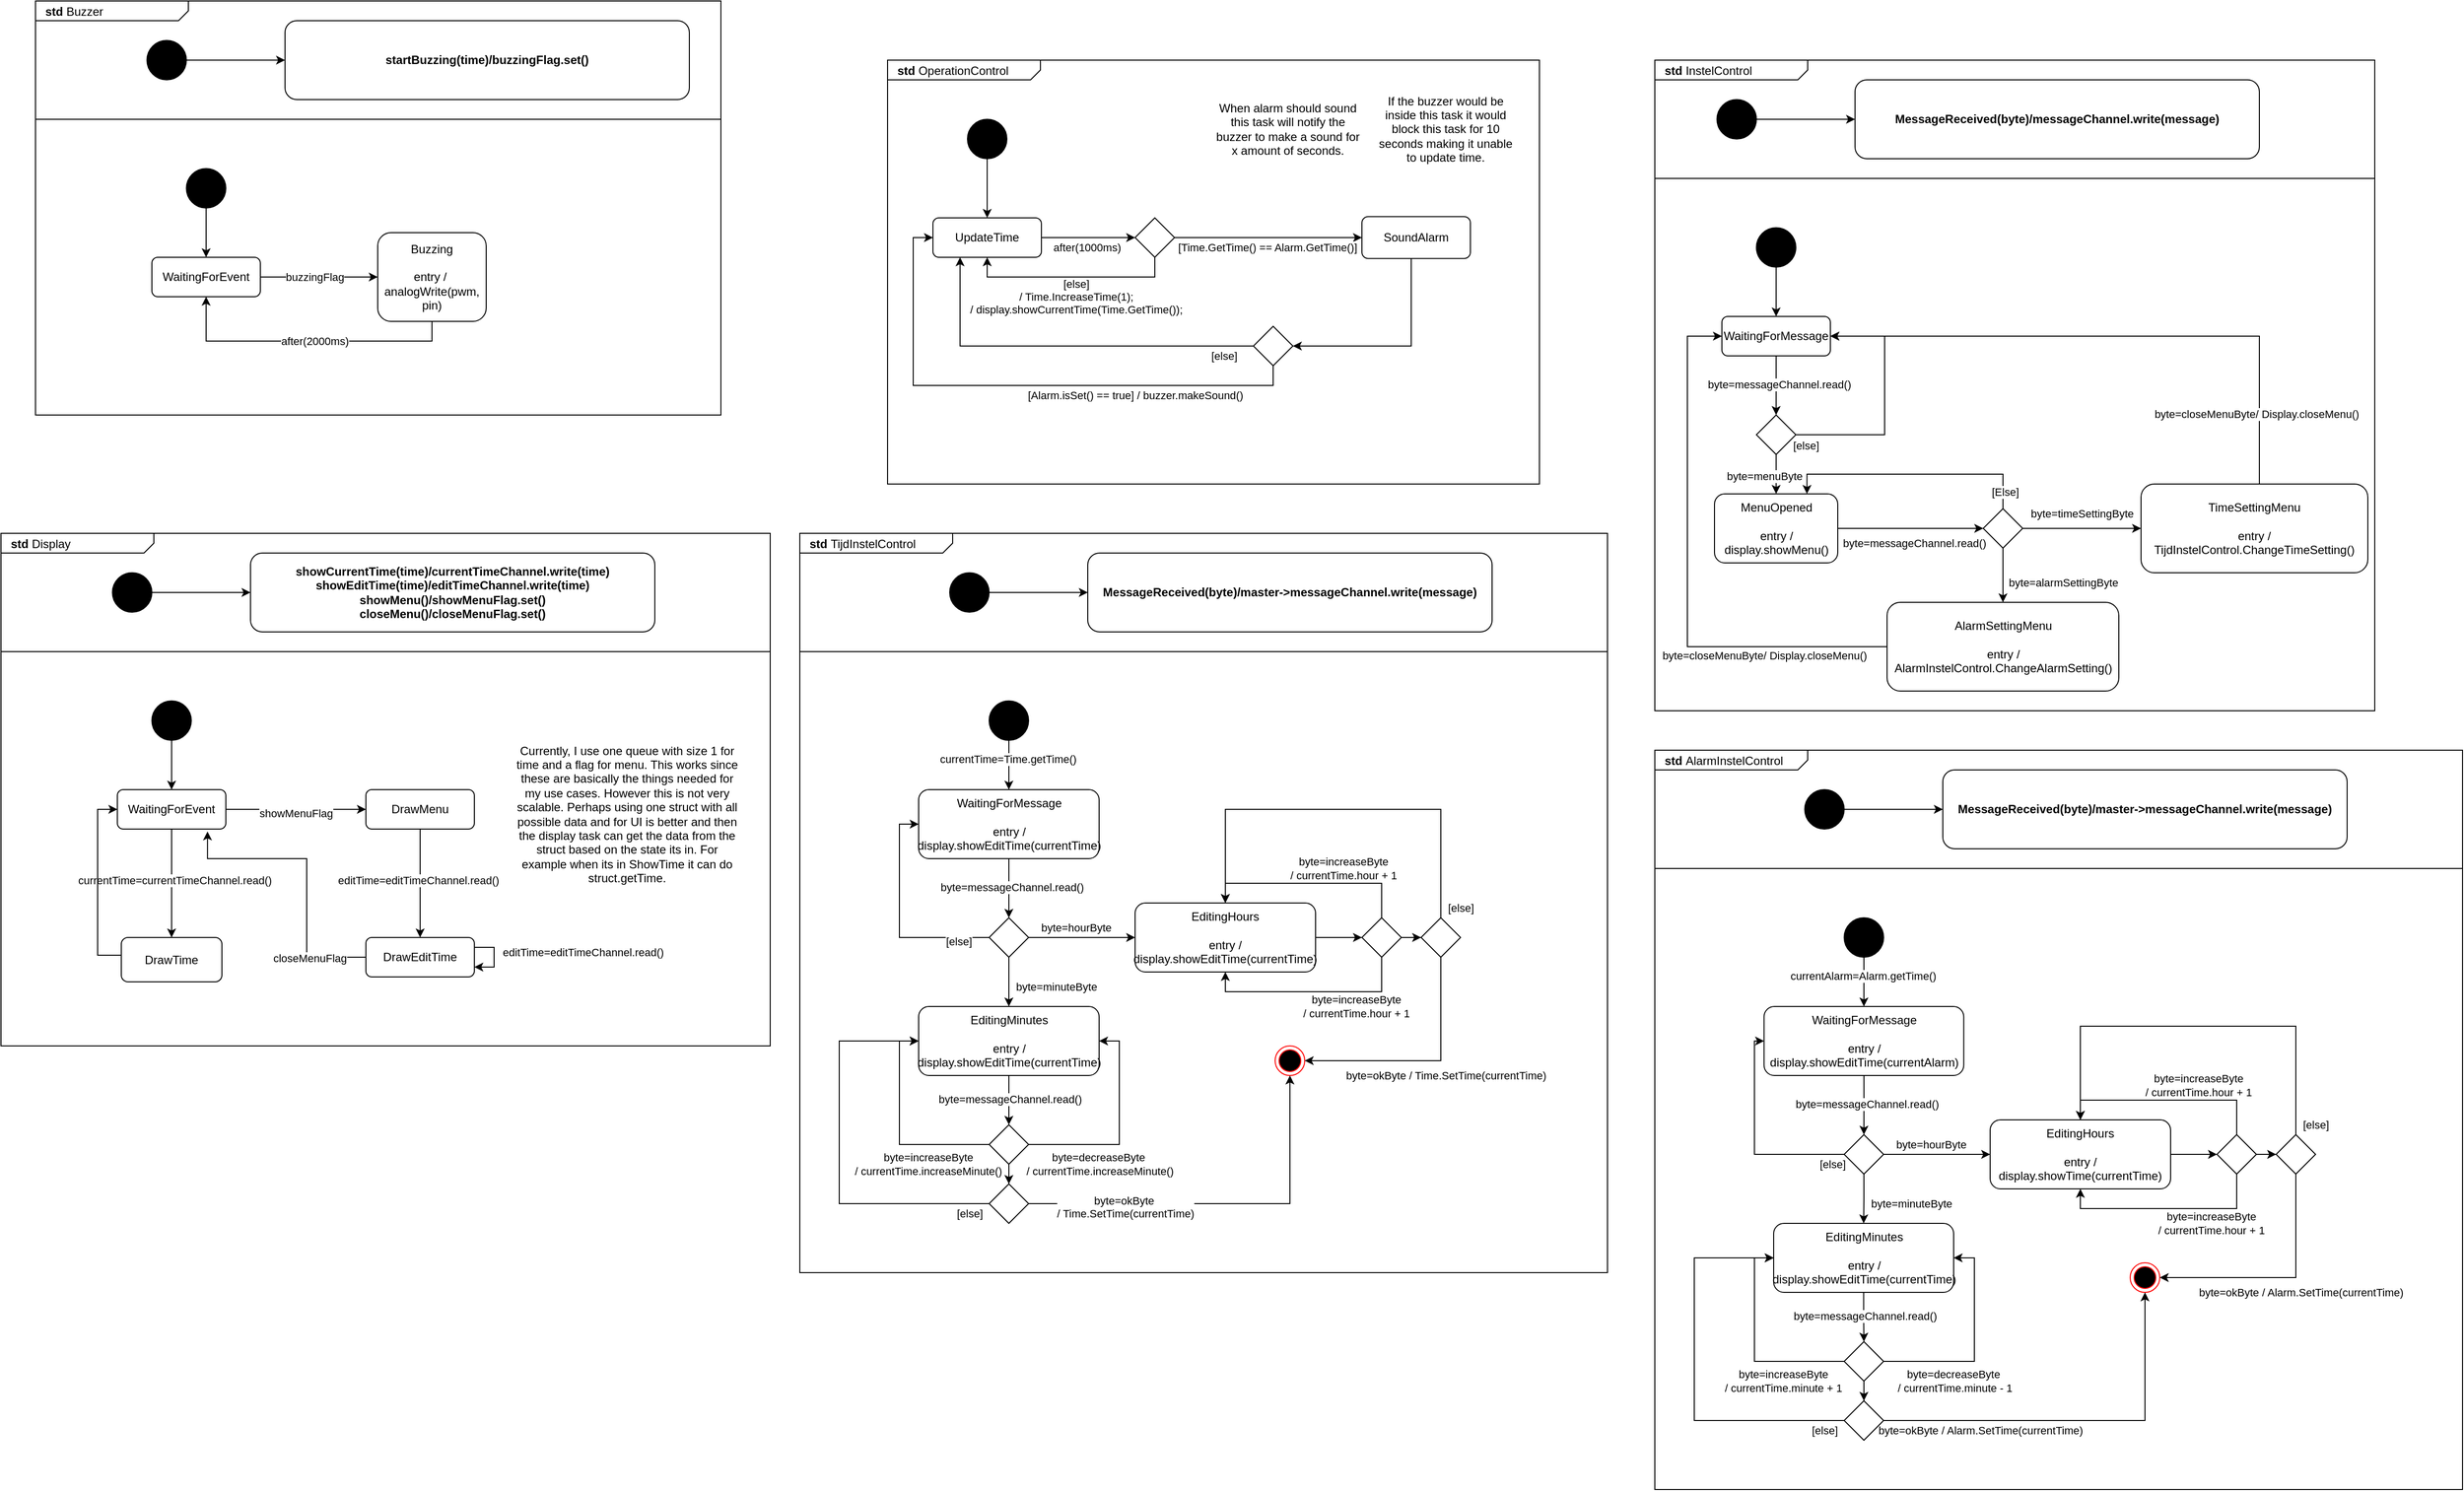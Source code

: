 <mxfile version="28.1.0">
  <diagram name="Pagina-1" id="9iyftcprSyjFAuh6MuGe">
    <mxGraphModel dx="3329" dy="723" grid="1" gridSize="10" guides="1" tooltips="1" connect="1" arrows="1" fold="1" page="1" pageScale="1" pageWidth="827" pageHeight="1169" math="0" shadow="0">
      <root>
        <mxCell id="0" />
        <mxCell id="1" parent="0" />
        <mxCell id="7Cv6YDTbTxlTNpuoxuQX-1" value="&lt;p style=&quot;margin:0px;margin-top:4px;margin-left:10px;text-align:left;&quot;&gt;&lt;b&gt;std&lt;/b&gt;&amp;nbsp;OperationControl&lt;/p&gt;" style="html=1;shape=mxgraph.sysml.package;html=1;overflow=fill;whiteSpace=wrap;labelX=155.2;" vertex="1" parent="1">
          <mxGeometry x="49" y="60" width="661" height="430" as="geometry" />
        </mxCell>
        <mxCell id="7Cv6YDTbTxlTNpuoxuQX-2" value="&lt;p style=&quot;margin:0px;margin-top:4px;margin-left:10px;text-align:left;&quot;&gt;&lt;b&gt;std&lt;/b&gt;&amp;nbsp;InstelControl&lt;/p&gt;" style="html=1;shape=mxgraph.sysml.package;html=1;overflow=fill;whiteSpace=wrap;labelX=155.2;" vertex="1" parent="1">
          <mxGeometry x="827" y="60" width="730" height="660" as="geometry" />
        </mxCell>
        <mxCell id="7Cv6YDTbTxlTNpuoxuQX-3" value="" style="line;strokeWidth=1;fillColor=none;align=left;verticalAlign=middle;spacingTop=-1;spacingLeft=3;spacingRight=3;rotatable=0;labelPosition=right;points=[];portConstraint=eastwest;strokeColor=inherit;" vertex="1" parent="1">
          <mxGeometry x="827" y="176" width="730" height="8" as="geometry" />
        </mxCell>
        <mxCell id="7Cv6YDTbTxlTNpuoxuQX-4" style="edgeStyle=orthogonalEdgeStyle;rounded=0;orthogonalLoop=1;jettySize=auto;html=1;entryX=0.5;entryY=0;entryDx=0;entryDy=0;" edge="1" parent="1" source="7Cv6YDTbTxlTNpuoxuQX-5" target="7Cv6YDTbTxlTNpuoxuQX-8">
          <mxGeometry relative="1" as="geometry" />
        </mxCell>
        <mxCell id="7Cv6YDTbTxlTNpuoxuQX-5" value="" style="shape=ellipse;html=1;fillColor=strokeColor;fontSize=18;fontColor=#ffffff;" vertex="1" parent="1">
          <mxGeometry x="130" y="120" width="40" height="40" as="geometry" />
        </mxCell>
        <mxCell id="7Cv6YDTbTxlTNpuoxuQX-6" style="edgeStyle=orthogonalEdgeStyle;rounded=0;orthogonalLoop=1;jettySize=auto;html=1;entryX=0;entryY=0.5;entryDx=0;entryDy=0;" edge="1" parent="1" source="7Cv6YDTbTxlTNpuoxuQX-8" target="7Cv6YDTbTxlTNpuoxuQX-16">
          <mxGeometry relative="1" as="geometry" />
        </mxCell>
        <mxCell id="7Cv6YDTbTxlTNpuoxuQX-7" value="after(1000ms)" style="edgeLabel;html=1;align=center;verticalAlign=middle;resizable=0;points=[];" vertex="1" connectable="0" parent="7Cv6YDTbTxlTNpuoxuQX-6">
          <mxGeometry x="-0.143" y="-1" relative="1" as="geometry">
            <mxPoint x="5" y="9" as="offset" />
          </mxGeometry>
        </mxCell>
        <mxCell id="7Cv6YDTbTxlTNpuoxuQX-8" value="UpdateTime" style="shape=rect;rounded=1;html=1;whiteSpace=wrap;align=center;" vertex="1" parent="1">
          <mxGeometry x="95" y="220" width="110" height="40" as="geometry" />
        </mxCell>
        <mxCell id="7Cv6YDTbTxlTNpuoxuQX-41" style="edgeStyle=orthogonalEdgeStyle;rounded=0;orthogonalLoop=1;jettySize=auto;html=1;entryX=1;entryY=0.5;entryDx=0;entryDy=0;" edge="1" parent="1" source="7Cv6YDTbTxlTNpuoxuQX-11" target="7Cv6YDTbTxlTNpuoxuQX-40">
          <mxGeometry relative="1" as="geometry">
            <Array as="points">
              <mxPoint x="580" y="350" />
            </Array>
          </mxGeometry>
        </mxCell>
        <mxCell id="7Cv6YDTbTxlTNpuoxuQX-42" value="[Alarm.isSet() == true] / buzzer.makeSound()" style="edgeLabel;html=1;align=center;verticalAlign=middle;resizable=0;points=[];" vertex="1" connectable="0" parent="7Cv6YDTbTxlTNpuoxuQX-41">
          <mxGeometry x="0.439" y="3" relative="1" as="geometry">
            <mxPoint x="-219" y="47" as="offset" />
          </mxGeometry>
        </mxCell>
        <mxCell id="7Cv6YDTbTxlTNpuoxuQX-11" value="SoundAlarm" style="shape=rect;rounded=1;html=1;whiteSpace=wrap;align=center;" vertex="1" parent="1">
          <mxGeometry x="530" y="218.75" width="110" height="42.5" as="geometry" />
        </mxCell>
        <mxCell id="7Cv6YDTbTxlTNpuoxuQX-12" style="edgeStyle=orthogonalEdgeStyle;rounded=0;orthogonalLoop=1;jettySize=auto;html=1;entryX=0;entryY=0.5;entryDx=0;entryDy=0;" edge="1" parent="1" source="7Cv6YDTbTxlTNpuoxuQX-16" target="7Cv6YDTbTxlTNpuoxuQX-11">
          <mxGeometry relative="1" as="geometry" />
        </mxCell>
        <mxCell id="7Cv6YDTbTxlTNpuoxuQX-13" value="[Time.GetTime() == Alarm.GetTime()]" style="edgeLabel;html=1;align=center;verticalAlign=middle;resizable=0;points=[];" vertex="1" connectable="0" parent="7Cv6YDTbTxlTNpuoxuQX-12">
          <mxGeometry x="-0.225" y="-1" relative="1" as="geometry">
            <mxPoint x="20" y="9" as="offset" />
          </mxGeometry>
        </mxCell>
        <mxCell id="7Cv6YDTbTxlTNpuoxuQX-14" style="edgeStyle=orthogonalEdgeStyle;rounded=0;orthogonalLoop=1;jettySize=auto;html=1;entryX=0.5;entryY=1;entryDx=0;entryDy=0;" edge="1" parent="1" source="7Cv6YDTbTxlTNpuoxuQX-16" target="7Cv6YDTbTxlTNpuoxuQX-8">
          <mxGeometry relative="1" as="geometry">
            <Array as="points">
              <mxPoint x="320" y="280" />
              <mxPoint x="150" y="280" />
            </Array>
          </mxGeometry>
        </mxCell>
        <mxCell id="7Cv6YDTbTxlTNpuoxuQX-15" value="&lt;div&gt;[else]&lt;/div&gt;/ Time.IncreaseTime(1);&lt;div&gt;/ display.showCurrentTime(Time.GetTime());&lt;/div&gt;" style="edgeLabel;html=1;align=center;verticalAlign=middle;resizable=0;points=[];" vertex="1" connectable="0" parent="7Cv6YDTbTxlTNpuoxuQX-14">
          <mxGeometry x="-0.219" y="4" relative="1" as="geometry">
            <mxPoint x="-18" y="16" as="offset" />
          </mxGeometry>
        </mxCell>
        <mxCell id="7Cv6YDTbTxlTNpuoxuQX-16" value="" style="rhombus;whiteSpace=wrap;html=1;" vertex="1" parent="1">
          <mxGeometry x="300" y="220" width="40" height="40" as="geometry" />
        </mxCell>
        <mxCell id="7Cv6YDTbTxlTNpuoxuQX-27" value="When alarm should sound this task will notify the buzzer to make a sound for x amount of seconds." style="text;html=1;align=center;verticalAlign=middle;whiteSpace=wrap;rounded=0;" vertex="1" parent="1">
          <mxGeometry x="380" y="90" width="150" height="80" as="geometry" />
        </mxCell>
        <mxCell id="7Cv6YDTbTxlTNpuoxuQX-31" value="If the buzzer would be inside this task it would block this task for 10 seconds making it unable to update time." style="text;html=1;align=center;verticalAlign=middle;whiteSpace=wrap;rounded=0;" vertex="1" parent="1">
          <mxGeometry x="540" y="90" width="150" height="80" as="geometry" />
        </mxCell>
        <mxCell id="7Cv6YDTbTxlTNpuoxuQX-35" style="edgeStyle=orthogonalEdgeStyle;rounded=0;orthogonalLoop=1;jettySize=auto;html=1;entryX=0;entryY=0.5;entryDx=0;entryDy=0;" edge="1" parent="1" source="7Cv6YDTbTxlTNpuoxuQX-32" target="7Cv6YDTbTxlTNpuoxuQX-34">
          <mxGeometry relative="1" as="geometry" />
        </mxCell>
        <mxCell id="7Cv6YDTbTxlTNpuoxuQX-32" value="" style="shape=ellipse;html=1;fillColor=strokeColor;fontSize=18;fontColor=#ffffff;" vertex="1" parent="1">
          <mxGeometry x="890" y="100" width="40" height="40" as="geometry" />
        </mxCell>
        <mxCell id="7Cv6YDTbTxlTNpuoxuQX-34" value="&lt;b&gt;MessageReceived(byte)/messageChannel.write(message)&lt;/b&gt;" style="rounded=1;whiteSpace=wrap;html=1;" vertex="1" parent="1">
          <mxGeometry x="1030" y="80" width="410" height="80" as="geometry" />
        </mxCell>
        <mxCell id="7Cv6YDTbTxlTNpuoxuQX-38" style="edgeStyle=orthogonalEdgeStyle;rounded=0;orthogonalLoop=1;jettySize=auto;html=1;entryX=0.5;entryY=0;entryDx=0;entryDy=0;" edge="1" parent="1" source="7Cv6YDTbTxlTNpuoxuQX-36" target="7Cv6YDTbTxlTNpuoxuQX-37">
          <mxGeometry relative="1" as="geometry" />
        </mxCell>
        <mxCell id="7Cv6YDTbTxlTNpuoxuQX-36" value="" style="shape=ellipse;html=1;fillColor=strokeColor;fontSize=18;fontColor=#ffffff;" vertex="1" parent="1">
          <mxGeometry x="930" y="230" width="40" height="40" as="geometry" />
        </mxCell>
        <mxCell id="7Cv6YDTbTxlTNpuoxuQX-58" style="edgeStyle=orthogonalEdgeStyle;rounded=0;orthogonalLoop=1;jettySize=auto;html=1;entryX=0.5;entryY=0;entryDx=0;entryDy=0;" edge="1" parent="1" source="7Cv6YDTbTxlTNpuoxuQX-37" target="7Cv6YDTbTxlTNpuoxuQX-57">
          <mxGeometry relative="1" as="geometry" />
        </mxCell>
        <mxCell id="7Cv6YDTbTxlTNpuoxuQX-60" value="byte=messageChannel.read()" style="edgeLabel;html=1;align=center;verticalAlign=middle;resizable=0;points=[];" vertex="1" connectable="0" parent="7Cv6YDTbTxlTNpuoxuQX-58">
          <mxGeometry x="-0.053" y="3" relative="1" as="geometry">
            <mxPoint as="offset" />
          </mxGeometry>
        </mxCell>
        <mxCell id="7Cv6YDTbTxlTNpuoxuQX-37" value="WaitingForMessage" style="shape=rect;rounded=1;html=1;whiteSpace=wrap;align=center;" vertex="1" parent="1">
          <mxGeometry x="895" y="320" width="110" height="40" as="geometry" />
        </mxCell>
        <mxCell id="7Cv6YDTbTxlTNpuoxuQX-43" style="edgeStyle=orthogonalEdgeStyle;rounded=0;orthogonalLoop=1;jettySize=auto;html=1;entryX=0.25;entryY=1;entryDx=0;entryDy=0;" edge="1" parent="1" source="7Cv6YDTbTxlTNpuoxuQX-40" target="7Cv6YDTbTxlTNpuoxuQX-8">
          <mxGeometry relative="1" as="geometry" />
        </mxCell>
        <mxCell id="7Cv6YDTbTxlTNpuoxuQX-45" value="[else]" style="edgeLabel;html=1;align=center;verticalAlign=middle;resizable=0;points=[];" vertex="1" connectable="0" parent="7Cv6YDTbTxlTNpuoxuQX-43">
          <mxGeometry x="-0.714" y="1" relative="1" as="geometry">
            <mxPoint x="25" y="9" as="offset" />
          </mxGeometry>
        </mxCell>
        <mxCell id="7Cv6YDTbTxlTNpuoxuQX-47" style="edgeStyle=orthogonalEdgeStyle;rounded=0;orthogonalLoop=1;jettySize=auto;html=1;entryX=0;entryY=0.5;entryDx=0;entryDy=0;" edge="1" parent="1" source="7Cv6YDTbTxlTNpuoxuQX-40" target="7Cv6YDTbTxlTNpuoxuQX-8">
          <mxGeometry relative="1" as="geometry">
            <Array as="points">
              <mxPoint x="440" y="390" />
              <mxPoint x="75" y="390" />
              <mxPoint x="75" y="240" />
            </Array>
          </mxGeometry>
        </mxCell>
        <mxCell id="7Cv6YDTbTxlTNpuoxuQX-40" value="" style="rhombus;whiteSpace=wrap;html=1;" vertex="1" parent="1">
          <mxGeometry x="420" y="330" width="40" height="40" as="geometry" />
        </mxCell>
        <mxCell id="7Cv6YDTbTxlTNpuoxuQX-61" style="edgeStyle=orthogonalEdgeStyle;rounded=0;orthogonalLoop=1;jettySize=auto;html=1;entryX=1;entryY=0.5;entryDx=0;entryDy=0;" edge="1" parent="1" source="7Cv6YDTbTxlTNpuoxuQX-57" target="7Cv6YDTbTxlTNpuoxuQX-37">
          <mxGeometry relative="1" as="geometry">
            <Array as="points">
              <mxPoint x="1060" y="440" />
              <mxPoint x="1060" y="340" />
            </Array>
          </mxGeometry>
        </mxCell>
        <mxCell id="7Cv6YDTbTxlTNpuoxuQX-62" value="[else]" style="edgeLabel;html=1;align=center;verticalAlign=middle;resizable=0;points=[];" vertex="1" connectable="0" parent="7Cv6YDTbTxlTNpuoxuQX-61">
          <mxGeometry x="-0.105" y="-2" relative="1" as="geometry">
            <mxPoint x="-82" y="30" as="offset" />
          </mxGeometry>
        </mxCell>
        <mxCell id="7Cv6YDTbTxlTNpuoxuQX-64" style="edgeStyle=orthogonalEdgeStyle;rounded=0;orthogonalLoop=1;jettySize=auto;html=1;entryX=0.5;entryY=0;entryDx=0;entryDy=0;" edge="1" parent="1" source="7Cv6YDTbTxlTNpuoxuQX-57" target="7Cv6YDTbTxlTNpuoxuQX-63">
          <mxGeometry relative="1" as="geometry" />
        </mxCell>
        <mxCell id="7Cv6YDTbTxlTNpuoxuQX-65" value="byte=menuByte" style="edgeLabel;html=1;align=center;verticalAlign=middle;resizable=0;points=[];" vertex="1" connectable="0" parent="7Cv6YDTbTxlTNpuoxuQX-64">
          <mxGeometry x="0.07" y="3" relative="1" as="geometry">
            <mxPoint x="-15" as="offset" />
          </mxGeometry>
        </mxCell>
        <mxCell id="7Cv6YDTbTxlTNpuoxuQX-57" value="" style="rhombus;whiteSpace=wrap;html=1;" vertex="1" parent="1">
          <mxGeometry x="930" y="420" width="40" height="40" as="geometry" />
        </mxCell>
        <mxCell id="7Cv6YDTbTxlTNpuoxuQX-67" style="edgeStyle=orthogonalEdgeStyle;rounded=0;orthogonalLoop=1;jettySize=auto;html=1;entryX=0;entryY=0.5;entryDx=0;entryDy=0;" edge="1" parent="1" source="7Cv6YDTbTxlTNpuoxuQX-63" target="7Cv6YDTbTxlTNpuoxuQX-66">
          <mxGeometry relative="1" as="geometry" />
        </mxCell>
        <mxCell id="7Cv6YDTbTxlTNpuoxuQX-69" value="byte=messageChannel.read()" style="edgeLabel;html=1;align=center;verticalAlign=middle;resizable=0;points=[];" vertex="1" connectable="0" parent="7Cv6YDTbTxlTNpuoxuQX-67">
          <mxGeometry x="0.405" y="-1" relative="1" as="geometry">
            <mxPoint x="-26" y="14" as="offset" />
          </mxGeometry>
        </mxCell>
        <mxCell id="7Cv6YDTbTxlTNpuoxuQX-63" value="MenuOpened&lt;div&gt;&lt;br&gt;&lt;/div&gt;&lt;div&gt;entry / display.showMenu()&lt;/div&gt;" style="shape=rect;rounded=1;html=1;whiteSpace=wrap;align=center;" vertex="1" parent="1">
          <mxGeometry x="887.5" y="500" width="125" height="70" as="geometry" />
        </mxCell>
        <mxCell id="7Cv6YDTbTxlTNpuoxuQX-71" style="edgeStyle=orthogonalEdgeStyle;rounded=0;orthogonalLoop=1;jettySize=auto;html=1;entryX=0.5;entryY=0;entryDx=0;entryDy=0;" edge="1" parent="1" source="7Cv6YDTbTxlTNpuoxuQX-66" target="7Cv6YDTbTxlTNpuoxuQX-68">
          <mxGeometry relative="1" as="geometry" />
        </mxCell>
        <mxCell id="7Cv6YDTbTxlTNpuoxuQX-75" style="edgeStyle=orthogonalEdgeStyle;rounded=0;orthogonalLoop=1;jettySize=auto;html=1;entryX=0;entryY=0.5;entryDx=0;entryDy=0;" edge="1" parent="1" source="7Cv6YDTbTxlTNpuoxuQX-66" target="7Cv6YDTbTxlTNpuoxuQX-74">
          <mxGeometry relative="1" as="geometry" />
        </mxCell>
        <mxCell id="7Cv6YDTbTxlTNpuoxuQX-76" value="byte=timeSettingByte" style="edgeLabel;html=1;align=center;verticalAlign=middle;resizable=0;points=[];" vertex="1" connectable="0" parent="7Cv6YDTbTxlTNpuoxuQX-75">
          <mxGeometry x="-0.32" y="-2" relative="1" as="geometry">
            <mxPoint x="19" y="-17" as="offset" />
          </mxGeometry>
        </mxCell>
        <mxCell id="7Cv6YDTbTxlTNpuoxuQX-334" style="edgeStyle=orthogonalEdgeStyle;rounded=0;orthogonalLoop=1;jettySize=auto;html=1;entryX=0.75;entryY=0;entryDx=0;entryDy=0;" edge="1" parent="1" source="7Cv6YDTbTxlTNpuoxuQX-66" target="7Cv6YDTbTxlTNpuoxuQX-63">
          <mxGeometry relative="1" as="geometry">
            <Array as="points">
              <mxPoint x="1180" y="480" />
              <mxPoint x="981" y="480" />
            </Array>
          </mxGeometry>
        </mxCell>
        <mxCell id="7Cv6YDTbTxlTNpuoxuQX-335" value="[Else]" style="edgeLabel;html=1;align=center;verticalAlign=middle;resizable=0;points=[];" vertex="1" connectable="0" parent="7Cv6YDTbTxlTNpuoxuQX-334">
          <mxGeometry x="-0.866" y="-2" relative="1" as="geometry">
            <mxPoint as="offset" />
          </mxGeometry>
        </mxCell>
        <mxCell id="7Cv6YDTbTxlTNpuoxuQX-66" value="" style="rhombus;whiteSpace=wrap;html=1;" vertex="1" parent="1">
          <mxGeometry x="1160" y="515" width="40" height="40" as="geometry" />
        </mxCell>
        <mxCell id="7Cv6YDTbTxlTNpuoxuQX-79" style="edgeStyle=orthogonalEdgeStyle;rounded=0;orthogonalLoop=1;jettySize=auto;html=1;entryX=0;entryY=0.5;entryDx=0;entryDy=0;" edge="1" parent="1" source="7Cv6YDTbTxlTNpuoxuQX-68" target="7Cv6YDTbTxlTNpuoxuQX-37">
          <mxGeometry relative="1" as="geometry">
            <Array as="points">
              <mxPoint x="860" y="655" />
              <mxPoint x="860" y="340" />
            </Array>
          </mxGeometry>
        </mxCell>
        <mxCell id="7Cv6YDTbTxlTNpuoxuQX-340" value="byte=closeMenuByte/ Display.closeMenu()" style="edgeLabel;html=1;align=center;verticalAlign=middle;resizable=0;points=[];" vertex="1" connectable="0" parent="7Cv6YDTbTxlTNpuoxuQX-79">
          <mxGeometry x="-0.478" y="5" relative="1" as="geometry">
            <mxPoint x="19" y="4" as="offset" />
          </mxGeometry>
        </mxCell>
        <mxCell id="7Cv6YDTbTxlTNpuoxuQX-68" value="AlarmSettingMenu&lt;div&gt;&lt;br&gt;&lt;/div&gt;&lt;div&gt;entry / AlarmInstelControl.ChangeAlarmSetting()&lt;/div&gt;" style="shape=rect;rounded=1;html=1;whiteSpace=wrap;align=center;" vertex="1" parent="1">
          <mxGeometry x="1062.5" y="610" width="235" height="90" as="geometry" />
        </mxCell>
        <mxCell id="7Cv6YDTbTxlTNpuoxuQX-78" style="edgeStyle=orthogonalEdgeStyle;rounded=0;orthogonalLoop=1;jettySize=auto;html=1;entryX=1;entryY=0.5;entryDx=0;entryDy=0;" edge="1" parent="1" source="7Cv6YDTbTxlTNpuoxuQX-74" target="7Cv6YDTbTxlTNpuoxuQX-37">
          <mxGeometry relative="1" as="geometry">
            <Array as="points">
              <mxPoint x="1440" y="340" />
            </Array>
          </mxGeometry>
        </mxCell>
        <mxCell id="7Cv6YDTbTxlTNpuoxuQX-339" value="byte=closeMenuByte/ Display.closeMenu()" style="edgeLabel;html=1;align=center;verticalAlign=middle;resizable=0;points=[];" vertex="1" connectable="0" parent="7Cv6YDTbTxlTNpuoxuQX-78">
          <mxGeometry x="-0.755" y="3" relative="1" as="geometry">
            <mxPoint as="offset" />
          </mxGeometry>
        </mxCell>
        <mxCell id="7Cv6YDTbTxlTNpuoxuQX-74" value="TimeSettingMenu&lt;div&gt;&lt;br&gt;&lt;/div&gt;&lt;div&gt;entry / TijdInstelControl.ChangeTimeSetting()&lt;/div&gt;" style="shape=rect;rounded=1;html=1;whiteSpace=wrap;align=center;" vertex="1" parent="1">
          <mxGeometry x="1320" y="490" width="230" height="90" as="geometry" />
        </mxCell>
        <mxCell id="7Cv6YDTbTxlTNpuoxuQX-77" value="byte=alarmSettingByte" style="edgeLabel;html=1;align=center;verticalAlign=middle;resizable=0;points=[];" vertex="1" connectable="0" parent="1">
          <mxGeometry x="1241" y="590" as="geometry" />
        </mxCell>
        <mxCell id="7Cv6YDTbTxlTNpuoxuQX-80" value="&lt;p style=&quot;margin:0px;margin-top:4px;margin-left:10px;text-align:left;&quot;&gt;&lt;b&gt;std&lt;/b&gt;&amp;nbsp;TijdInstelControl&lt;/p&gt;" style="html=1;shape=mxgraph.sysml.package;html=1;overflow=fill;whiteSpace=wrap;labelX=155.2;" vertex="1" parent="1">
          <mxGeometry x="-40" y="540" width="819" height="750" as="geometry" />
        </mxCell>
        <mxCell id="7Cv6YDTbTxlTNpuoxuQX-81" value="" style="line;strokeWidth=1;fillColor=none;align=left;verticalAlign=middle;spacingTop=-1;spacingLeft=3;spacingRight=3;rotatable=0;labelPosition=right;points=[];portConstraint=eastwest;strokeColor=inherit;" vertex="1" parent="1">
          <mxGeometry x="-40" y="656" width="819" height="8" as="geometry" />
        </mxCell>
        <mxCell id="7Cv6YDTbTxlTNpuoxuQX-82" style="edgeStyle=orthogonalEdgeStyle;rounded=0;orthogonalLoop=1;jettySize=auto;html=1;entryX=0;entryY=0.5;entryDx=0;entryDy=0;" edge="1" parent="1" source="7Cv6YDTbTxlTNpuoxuQX-83" target="7Cv6YDTbTxlTNpuoxuQX-84">
          <mxGeometry relative="1" as="geometry" />
        </mxCell>
        <mxCell id="7Cv6YDTbTxlTNpuoxuQX-83" value="" style="shape=ellipse;html=1;fillColor=strokeColor;fontSize=18;fontColor=#ffffff;" vertex="1" parent="1">
          <mxGeometry x="112" y="580" width="40" height="40" as="geometry" />
        </mxCell>
        <mxCell id="7Cv6YDTbTxlTNpuoxuQX-84" value="&lt;b&gt;MessageReceived(byte)/master-&amp;gt;messageChannel.write(message)&lt;/b&gt;" style="rounded=1;whiteSpace=wrap;html=1;" vertex="1" parent="1">
          <mxGeometry x="252" y="560" width="410" height="80" as="geometry" />
        </mxCell>
        <mxCell id="7Cv6YDTbTxlTNpuoxuQX-85" style="edgeStyle=orthogonalEdgeStyle;rounded=0;orthogonalLoop=1;jettySize=auto;html=1;entryX=0.5;entryY=0;entryDx=0;entryDy=0;" edge="1" parent="1" source="7Cv6YDTbTxlTNpuoxuQX-86" target="7Cv6YDTbTxlTNpuoxuQX-89">
          <mxGeometry relative="1" as="geometry" />
        </mxCell>
        <mxCell id="7Cv6YDTbTxlTNpuoxuQX-108" value="currentTime=Time.getTime()" style="edgeLabel;html=1;align=center;verticalAlign=middle;resizable=0;points=[];" vertex="1" connectable="0" parent="7Cv6YDTbTxlTNpuoxuQX-85">
          <mxGeometry x="-0.24" y="-1" relative="1" as="geometry">
            <mxPoint as="offset" />
          </mxGeometry>
        </mxCell>
        <mxCell id="7Cv6YDTbTxlTNpuoxuQX-86" value="" style="shape=ellipse;html=1;fillColor=strokeColor;fontSize=18;fontColor=#ffffff;" vertex="1" parent="1">
          <mxGeometry x="152" y="710" width="40" height="40" as="geometry" />
        </mxCell>
        <mxCell id="7Cv6YDTbTxlTNpuoxuQX-87" style="edgeStyle=orthogonalEdgeStyle;rounded=0;orthogonalLoop=1;jettySize=auto;html=1;entryX=0.5;entryY=0;entryDx=0;entryDy=0;" edge="1" parent="1" source="7Cv6YDTbTxlTNpuoxuQX-89" target="7Cv6YDTbTxlTNpuoxuQX-94">
          <mxGeometry relative="1" as="geometry" />
        </mxCell>
        <mxCell id="7Cv6YDTbTxlTNpuoxuQX-88" value="byte=messageChannel.read()" style="edgeLabel;html=1;align=center;verticalAlign=middle;resizable=0;points=[];" vertex="1" connectable="0" parent="7Cv6YDTbTxlTNpuoxuQX-87">
          <mxGeometry x="-0.053" y="3" relative="1" as="geometry">
            <mxPoint as="offset" />
          </mxGeometry>
        </mxCell>
        <mxCell id="7Cv6YDTbTxlTNpuoxuQX-89" value="WaitingForMessage&lt;div&gt;&lt;br&gt;&lt;/div&gt;&lt;div&gt;entry / display.showEditTime(currentTime)&lt;/div&gt;" style="shape=rect;rounded=1;html=1;whiteSpace=wrap;align=center;" vertex="1" parent="1">
          <mxGeometry x="80.5" y="800" width="183" height="70" as="geometry" />
        </mxCell>
        <mxCell id="7Cv6YDTbTxlTNpuoxuQX-110" style="edgeStyle=orthogonalEdgeStyle;rounded=0;orthogonalLoop=1;jettySize=auto;html=1;entryX=0.5;entryY=0;entryDx=0;entryDy=0;" edge="1" parent="1" source="7Cv6YDTbTxlTNpuoxuQX-94" target="7Cv6YDTbTxlTNpuoxuQX-109">
          <mxGeometry relative="1" as="geometry" />
        </mxCell>
        <mxCell id="7Cv6YDTbTxlTNpuoxuQX-123" value="byte=minuteByte" style="edgeLabel;html=1;align=center;verticalAlign=middle;resizable=0;points=[];" vertex="1" connectable="0" parent="7Cv6YDTbTxlTNpuoxuQX-110">
          <mxGeometry x="-0.096" y="2" relative="1" as="geometry">
            <mxPoint x="46" y="7" as="offset" />
          </mxGeometry>
        </mxCell>
        <mxCell id="7Cv6YDTbTxlTNpuoxuQX-114" style="edgeStyle=orthogonalEdgeStyle;rounded=0;orthogonalLoop=1;jettySize=auto;html=1;entryX=0;entryY=0.5;entryDx=0;entryDy=0;" edge="1" parent="1" source="7Cv6YDTbTxlTNpuoxuQX-94" target="7Cv6YDTbTxlTNpuoxuQX-89">
          <mxGeometry relative="1" as="geometry">
            <Array as="points">
              <mxPoint x="61" y="950" />
              <mxPoint x="61" y="835" />
            </Array>
          </mxGeometry>
        </mxCell>
        <mxCell id="7Cv6YDTbTxlTNpuoxuQX-115" value="[else]" style="edgeLabel;html=1;align=center;verticalAlign=middle;resizable=0;points=[];" vertex="1" connectable="0" parent="7Cv6YDTbTxlTNpuoxuQX-114">
          <mxGeometry x="-0.727" y="4" relative="1" as="geometry">
            <mxPoint as="offset" />
          </mxGeometry>
        </mxCell>
        <mxCell id="7Cv6YDTbTxlTNpuoxuQX-119" style="edgeStyle=orthogonalEdgeStyle;rounded=0;orthogonalLoop=1;jettySize=auto;html=1;entryX=0;entryY=0.5;entryDx=0;entryDy=0;" edge="1" parent="1" source="7Cv6YDTbTxlTNpuoxuQX-94" target="7Cv6YDTbTxlTNpuoxuQX-118">
          <mxGeometry relative="1" as="geometry" />
        </mxCell>
        <mxCell id="7Cv6YDTbTxlTNpuoxuQX-121" value="byte=hourByte" style="edgeLabel;html=1;align=center;verticalAlign=middle;resizable=0;points=[];" vertex="1" connectable="0" parent="7Cv6YDTbTxlTNpuoxuQX-119">
          <mxGeometry x="-0.323" y="1" relative="1" as="geometry">
            <mxPoint x="11" y="-9" as="offset" />
          </mxGeometry>
        </mxCell>
        <mxCell id="7Cv6YDTbTxlTNpuoxuQX-94" value="" style="rhombus;whiteSpace=wrap;html=1;" vertex="1" parent="1">
          <mxGeometry x="152" y="930" width="40" height="40" as="geometry" />
        </mxCell>
        <mxCell id="7Cv6YDTbTxlTNpuoxuQX-127" style="edgeStyle=orthogonalEdgeStyle;rounded=0;orthogonalLoop=1;jettySize=auto;html=1;entryX=0.5;entryY=0;entryDx=0;entryDy=0;" edge="1" parent="1" source="7Cv6YDTbTxlTNpuoxuQX-109" target="7Cv6YDTbTxlTNpuoxuQX-126">
          <mxGeometry relative="1" as="geometry" />
        </mxCell>
        <mxCell id="7Cv6YDTbTxlTNpuoxuQX-138" value="byte=messageChannel.read()" style="edgeLabel;html=1;align=center;verticalAlign=middle;resizable=0;points=[];" vertex="1" connectable="0" parent="7Cv6YDTbTxlTNpuoxuQX-127">
          <mxGeometry x="-0.066" y="1" relative="1" as="geometry">
            <mxPoint as="offset" />
          </mxGeometry>
        </mxCell>
        <mxCell id="7Cv6YDTbTxlTNpuoxuQX-109" value="EditingMinutes&lt;br&gt;&lt;div&gt;&lt;br&gt;&lt;/div&gt;&lt;div&gt;entry / display.showEditTime(currentTime)&lt;/div&gt;" style="shape=rect;rounded=1;html=1;whiteSpace=wrap;align=center;" vertex="1" parent="1">
          <mxGeometry x="80.5" y="1020" width="183" height="70" as="geometry" />
        </mxCell>
        <mxCell id="7Cv6YDTbTxlTNpuoxuQX-125" style="edgeStyle=orthogonalEdgeStyle;rounded=0;orthogonalLoop=1;jettySize=auto;html=1;entryX=0;entryY=0.5;entryDx=0;entryDy=0;" edge="1" parent="1" source="7Cv6YDTbTxlTNpuoxuQX-118" target="7Cv6YDTbTxlTNpuoxuQX-124">
          <mxGeometry relative="1" as="geometry" />
        </mxCell>
        <mxCell id="7Cv6YDTbTxlTNpuoxuQX-118" value="EditingHours&lt;br&gt;&lt;div&gt;&lt;br&gt;&lt;/div&gt;&lt;div&gt;entry / display.showEditTime(currentTime)&lt;/div&gt;" style="shape=rect;rounded=1;html=1;whiteSpace=wrap;align=center;" vertex="1" parent="1">
          <mxGeometry x="300" y="915" width="183" height="70" as="geometry" />
        </mxCell>
        <mxCell id="7Cv6YDTbTxlTNpuoxuQX-160" style="edgeStyle=orthogonalEdgeStyle;rounded=0;orthogonalLoop=1;jettySize=auto;html=1;entryX=0.5;entryY=0;entryDx=0;entryDy=0;" edge="1" parent="1" source="7Cv6YDTbTxlTNpuoxuQX-124" target="7Cv6YDTbTxlTNpuoxuQX-118">
          <mxGeometry relative="1" as="geometry">
            <Array as="points">
              <mxPoint x="550" y="895" />
              <mxPoint x="392" y="895" />
            </Array>
          </mxGeometry>
        </mxCell>
        <mxCell id="7Cv6YDTbTxlTNpuoxuQX-161" value="byte=increaseByte&lt;div&gt;/ currentTime.hour + 1&lt;/div&gt;" style="edgeLabel;html=1;align=center;verticalAlign=middle;resizable=0;points=[];" vertex="1" connectable="0" parent="7Cv6YDTbTxlTNpuoxuQX-160">
          <mxGeometry x="-0.306" y="-2" relative="1" as="geometry">
            <mxPoint y="-13" as="offset" />
          </mxGeometry>
        </mxCell>
        <mxCell id="7Cv6YDTbTxlTNpuoxuQX-162" style="edgeStyle=orthogonalEdgeStyle;rounded=0;orthogonalLoop=1;jettySize=auto;html=1;entryX=0.5;entryY=1;entryDx=0;entryDy=0;" edge="1" parent="1" source="7Cv6YDTbTxlTNpuoxuQX-124" target="7Cv6YDTbTxlTNpuoxuQX-118">
          <mxGeometry relative="1" as="geometry">
            <Array as="points">
              <mxPoint x="550" y="1005" />
              <mxPoint x="392" y="1005" />
            </Array>
          </mxGeometry>
        </mxCell>
        <mxCell id="7Cv6YDTbTxlTNpuoxuQX-163" value="byte=increaseByte&lt;div&gt;/ currentTime.hour + 1&lt;/div&gt;" style="edgeLabel;html=1;align=center;verticalAlign=middle;resizable=0;points=[];" vertex="1" connectable="0" parent="7Cv6YDTbTxlTNpuoxuQX-162">
          <mxGeometry x="-0.425" relative="1" as="geometry">
            <mxPoint y="15" as="offset" />
          </mxGeometry>
        </mxCell>
        <mxCell id="7Cv6YDTbTxlTNpuoxuQX-166" style="edgeStyle=orthogonalEdgeStyle;rounded=0;orthogonalLoop=1;jettySize=auto;html=1;entryX=0;entryY=0.5;entryDx=0;entryDy=0;" edge="1" parent="1" source="7Cv6YDTbTxlTNpuoxuQX-124" target="7Cv6YDTbTxlTNpuoxuQX-164">
          <mxGeometry relative="1" as="geometry" />
        </mxCell>
        <mxCell id="7Cv6YDTbTxlTNpuoxuQX-124" value="" style="rhombus;whiteSpace=wrap;html=1;" vertex="1" parent="1">
          <mxGeometry x="530" y="930" width="40" height="40" as="geometry" />
        </mxCell>
        <mxCell id="7Cv6YDTbTxlTNpuoxuQX-144" style="edgeStyle=orthogonalEdgeStyle;rounded=0;orthogonalLoop=1;jettySize=auto;html=1;entryX=0.5;entryY=0;entryDx=0;entryDy=0;" edge="1" parent="1" source="7Cv6YDTbTxlTNpuoxuQX-126" target="7Cv6YDTbTxlTNpuoxuQX-143">
          <mxGeometry relative="1" as="geometry" />
        </mxCell>
        <mxCell id="7Cv6YDTbTxlTNpuoxuQX-149" style="edgeStyle=orthogonalEdgeStyle;rounded=0;orthogonalLoop=1;jettySize=auto;html=1;entryX=1;entryY=0.5;entryDx=0;entryDy=0;" edge="1" parent="1" source="7Cv6YDTbTxlTNpuoxuQX-126" target="7Cv6YDTbTxlTNpuoxuQX-109">
          <mxGeometry relative="1" as="geometry">
            <Array as="points">
              <mxPoint x="284" y="1160" />
              <mxPoint x="284" y="1055" />
            </Array>
          </mxGeometry>
        </mxCell>
        <mxCell id="7Cv6YDTbTxlTNpuoxuQX-150" value="byte=decreaseByte&amp;nbsp;&lt;div&gt;/ currentTime.increaseMinute()&lt;/div&gt;" style="edgeLabel;html=1;align=center;verticalAlign=middle;resizable=0;points=[];" vertex="1" connectable="0" parent="7Cv6YDTbTxlTNpuoxuQX-149">
          <mxGeometry x="-0.287" relative="1" as="geometry">
            <mxPoint x="-6" y="20" as="offset" />
          </mxGeometry>
        </mxCell>
        <mxCell id="7Cv6YDTbTxlTNpuoxuQX-152" style="edgeStyle=orthogonalEdgeStyle;rounded=0;orthogonalLoop=1;jettySize=auto;html=1;entryX=0;entryY=0.5;entryDx=0;entryDy=0;" edge="1" parent="1" source="7Cv6YDTbTxlTNpuoxuQX-126" target="7Cv6YDTbTxlTNpuoxuQX-109">
          <mxGeometry relative="1" as="geometry">
            <Array as="points">
              <mxPoint x="61" y="1160" />
              <mxPoint x="61" y="1055" />
            </Array>
          </mxGeometry>
        </mxCell>
        <mxCell id="7Cv6YDTbTxlTNpuoxuQX-153" value="byte=increaseByte&lt;div&gt;/ currentTime.increaseMinute()&lt;/div&gt;" style="edgeLabel;html=1;align=center;verticalAlign=middle;resizable=0;points=[];" vertex="1" connectable="0" parent="7Cv6YDTbTxlTNpuoxuQX-152">
          <mxGeometry x="-0.332" y="4" relative="1" as="geometry">
            <mxPoint x="10" y="16" as="offset" />
          </mxGeometry>
        </mxCell>
        <mxCell id="7Cv6YDTbTxlTNpuoxuQX-126" value="" style="rhombus;whiteSpace=wrap;html=1;" vertex="1" parent="1">
          <mxGeometry x="152" y="1140" width="40" height="40" as="geometry" />
        </mxCell>
        <mxCell id="7Cv6YDTbTxlTNpuoxuQX-132" value="" style="ellipse;html=1;shape=endState;fillColor=#000000;strokeColor=#ff0000;" vertex="1" parent="1">
          <mxGeometry x="442" y="1060" width="30" height="30" as="geometry" />
        </mxCell>
        <mxCell id="7Cv6YDTbTxlTNpuoxuQX-145" style="edgeStyle=orthogonalEdgeStyle;rounded=0;orthogonalLoop=1;jettySize=auto;html=1;entryX=0.5;entryY=1;entryDx=0;entryDy=0;" edge="1" parent="1" source="7Cv6YDTbTxlTNpuoxuQX-143" target="7Cv6YDTbTxlTNpuoxuQX-132">
          <mxGeometry relative="1" as="geometry" />
        </mxCell>
        <mxCell id="7Cv6YDTbTxlTNpuoxuQX-146" value="byte=okByte&amp;nbsp;&lt;div&gt;/ Time.SetTime(currentTime)&lt;/div&gt;&lt;div&gt;&lt;br&gt;&lt;/div&gt;" style="edgeLabel;html=1;align=center;verticalAlign=middle;resizable=0;points=[];" vertex="1" connectable="0" parent="7Cv6YDTbTxlTNpuoxuQX-145">
          <mxGeometry x="0.013" y="-1" relative="1" as="geometry">
            <mxPoint x="-102" y="9" as="offset" />
          </mxGeometry>
        </mxCell>
        <mxCell id="7Cv6YDTbTxlTNpuoxuQX-151" style="edgeStyle=orthogonalEdgeStyle;rounded=0;orthogonalLoop=1;jettySize=auto;html=1;entryX=0;entryY=0.5;entryDx=0;entryDy=0;" edge="1" parent="1" source="7Cv6YDTbTxlTNpuoxuQX-143" target="7Cv6YDTbTxlTNpuoxuQX-109">
          <mxGeometry relative="1" as="geometry">
            <Array as="points">
              <mxPoint y="1220" />
              <mxPoint y="1055" />
            </Array>
          </mxGeometry>
        </mxCell>
        <mxCell id="7Cv6YDTbTxlTNpuoxuQX-154" value="[else]" style="edgeLabel;html=1;align=center;verticalAlign=middle;resizable=0;points=[];" vertex="1" connectable="0" parent="7Cv6YDTbTxlTNpuoxuQX-151">
          <mxGeometry x="-0.862" y="4" relative="1" as="geometry">
            <mxPoint x="7" y="6" as="offset" />
          </mxGeometry>
        </mxCell>
        <mxCell id="7Cv6YDTbTxlTNpuoxuQX-143" value="" style="rhombus;whiteSpace=wrap;html=1;" vertex="1" parent="1">
          <mxGeometry x="152" y="1200" width="40" height="40" as="geometry" />
        </mxCell>
        <mxCell id="7Cv6YDTbTxlTNpuoxuQX-167" style="edgeStyle=orthogonalEdgeStyle;rounded=0;orthogonalLoop=1;jettySize=auto;html=1;entryX=1;entryY=0.5;entryDx=0;entryDy=0;" edge="1" parent="1" source="7Cv6YDTbTxlTNpuoxuQX-164" target="7Cv6YDTbTxlTNpuoxuQX-132">
          <mxGeometry relative="1" as="geometry">
            <Array as="points">
              <mxPoint x="610" y="1075" />
            </Array>
          </mxGeometry>
        </mxCell>
        <mxCell id="7Cv6YDTbTxlTNpuoxuQX-170" value="byte=okByte / Time.SetTime(currentTime)" style="edgeLabel;html=1;align=center;verticalAlign=middle;resizable=0;points=[];" vertex="1" connectable="0" parent="7Cv6YDTbTxlTNpuoxuQX-167">
          <mxGeometry x="-0.33" y="5" relative="1" as="geometry">
            <mxPoint y="38" as="offset" />
          </mxGeometry>
        </mxCell>
        <mxCell id="7Cv6YDTbTxlTNpuoxuQX-171" style="edgeStyle=orthogonalEdgeStyle;rounded=0;orthogonalLoop=1;jettySize=auto;html=1;entryX=0.5;entryY=0;entryDx=0;entryDy=0;" edge="1" parent="1" source="7Cv6YDTbTxlTNpuoxuQX-164" target="7Cv6YDTbTxlTNpuoxuQX-118">
          <mxGeometry relative="1" as="geometry">
            <Array as="points">
              <mxPoint x="610" y="820" />
              <mxPoint x="392" y="820" />
            </Array>
          </mxGeometry>
        </mxCell>
        <mxCell id="7Cv6YDTbTxlTNpuoxuQX-172" value="[else]" style="edgeLabel;html=1;align=center;verticalAlign=middle;resizable=0;points=[];" vertex="1" connectable="0" parent="7Cv6YDTbTxlTNpuoxuQX-171">
          <mxGeometry x="-0.873" y="2" relative="1" as="geometry">
            <mxPoint x="22" y="17" as="offset" />
          </mxGeometry>
        </mxCell>
        <mxCell id="7Cv6YDTbTxlTNpuoxuQX-164" value="" style="rhombus;whiteSpace=wrap;html=1;" vertex="1" parent="1">
          <mxGeometry x="590" y="930" width="40" height="40" as="geometry" />
        </mxCell>
        <mxCell id="7Cv6YDTbTxlTNpuoxuQX-173" value="&lt;p style=&quot;margin:0px;margin-top:4px;margin-left:10px;text-align:left;&quot;&gt;&lt;b&gt;std&lt;/b&gt;&amp;nbsp;AlarmInstelControl&lt;/p&gt;" style="html=1;shape=mxgraph.sysml.package;html=1;overflow=fill;whiteSpace=wrap;labelX=155.2;" vertex="1" parent="1">
          <mxGeometry x="827" y="760" width="819" height="750" as="geometry" />
        </mxCell>
        <mxCell id="7Cv6YDTbTxlTNpuoxuQX-174" value="" style="line;strokeWidth=1;fillColor=none;align=left;verticalAlign=middle;spacingTop=-1;spacingLeft=3;spacingRight=3;rotatable=0;labelPosition=right;points=[];portConstraint=eastwest;strokeColor=inherit;" vertex="1" parent="1">
          <mxGeometry x="827" y="876" width="819" height="8" as="geometry" />
        </mxCell>
        <mxCell id="7Cv6YDTbTxlTNpuoxuQX-175" style="edgeStyle=orthogonalEdgeStyle;rounded=0;orthogonalLoop=1;jettySize=auto;html=1;entryX=0;entryY=0.5;entryDx=0;entryDy=0;" edge="1" parent="1" source="7Cv6YDTbTxlTNpuoxuQX-176" target="7Cv6YDTbTxlTNpuoxuQX-177">
          <mxGeometry relative="1" as="geometry" />
        </mxCell>
        <mxCell id="7Cv6YDTbTxlTNpuoxuQX-176" value="" style="shape=ellipse;html=1;fillColor=strokeColor;fontSize=18;fontColor=#ffffff;" vertex="1" parent="1">
          <mxGeometry x="979" y="800" width="40" height="40" as="geometry" />
        </mxCell>
        <mxCell id="7Cv6YDTbTxlTNpuoxuQX-177" value="&lt;b&gt;MessageReceived(byte)/master-&amp;gt;messageChannel.write(message)&lt;/b&gt;" style="rounded=1;whiteSpace=wrap;html=1;" vertex="1" parent="1">
          <mxGeometry x="1119" y="780" width="410" height="80" as="geometry" />
        </mxCell>
        <mxCell id="7Cv6YDTbTxlTNpuoxuQX-178" style="edgeStyle=orthogonalEdgeStyle;rounded=0;orthogonalLoop=1;jettySize=auto;html=1;entryX=0.5;entryY=0;entryDx=0;entryDy=0;" edge="1" parent="1" source="7Cv6YDTbTxlTNpuoxuQX-180" target="7Cv6YDTbTxlTNpuoxuQX-183">
          <mxGeometry relative="1" as="geometry" />
        </mxCell>
        <mxCell id="7Cv6YDTbTxlTNpuoxuQX-179" value="currentAlarm=Alarm.getTime()" style="edgeLabel;html=1;align=center;verticalAlign=middle;resizable=0;points=[];" vertex="1" connectable="0" parent="7Cv6YDTbTxlTNpuoxuQX-178">
          <mxGeometry x="-0.24" y="-1" relative="1" as="geometry">
            <mxPoint as="offset" />
          </mxGeometry>
        </mxCell>
        <mxCell id="7Cv6YDTbTxlTNpuoxuQX-180" value="" style="shape=ellipse;html=1;fillColor=strokeColor;fontSize=18;fontColor=#ffffff;" vertex="1" parent="1">
          <mxGeometry x="1019" y="930" width="40" height="40" as="geometry" />
        </mxCell>
        <mxCell id="7Cv6YDTbTxlTNpuoxuQX-181" style="edgeStyle=orthogonalEdgeStyle;rounded=0;orthogonalLoop=1;jettySize=auto;html=1;entryX=0.5;entryY=0;entryDx=0;entryDy=0;" edge="1" parent="1" source="7Cv6YDTbTxlTNpuoxuQX-183" target="7Cv6YDTbTxlTNpuoxuQX-190">
          <mxGeometry relative="1" as="geometry" />
        </mxCell>
        <mxCell id="7Cv6YDTbTxlTNpuoxuQX-182" value="byte=messageChannel.read()" style="edgeLabel;html=1;align=center;verticalAlign=middle;resizable=0;points=[];" vertex="1" connectable="0" parent="7Cv6YDTbTxlTNpuoxuQX-181">
          <mxGeometry x="-0.053" y="3" relative="1" as="geometry">
            <mxPoint as="offset" />
          </mxGeometry>
        </mxCell>
        <mxCell id="7Cv6YDTbTxlTNpuoxuQX-183" value="WaitingForMessage&lt;div&gt;&lt;br&gt;&lt;/div&gt;&lt;div&gt;entry / display.showEditTime(currentAlarm)&lt;/div&gt;" style="shape=rect;rounded=1;html=1;whiteSpace=wrap;align=center;" vertex="1" parent="1">
          <mxGeometry x="937.75" y="1020" width="202.5" height="70" as="geometry" />
        </mxCell>
        <mxCell id="7Cv6YDTbTxlTNpuoxuQX-184" style="edgeStyle=orthogonalEdgeStyle;rounded=0;orthogonalLoop=1;jettySize=auto;html=1;entryX=0.5;entryY=0;entryDx=0;entryDy=0;" edge="1" parent="1" source="7Cv6YDTbTxlTNpuoxuQX-190" target="7Cv6YDTbTxlTNpuoxuQX-193">
          <mxGeometry relative="1" as="geometry" />
        </mxCell>
        <mxCell id="7Cv6YDTbTxlTNpuoxuQX-185" value="byte=minuteByte" style="edgeLabel;html=1;align=center;verticalAlign=middle;resizable=0;points=[];" vertex="1" connectable="0" parent="7Cv6YDTbTxlTNpuoxuQX-184">
          <mxGeometry x="-0.096" y="2" relative="1" as="geometry">
            <mxPoint x="46" y="7" as="offset" />
          </mxGeometry>
        </mxCell>
        <mxCell id="7Cv6YDTbTxlTNpuoxuQX-186" style="edgeStyle=orthogonalEdgeStyle;rounded=0;orthogonalLoop=1;jettySize=auto;html=1;entryX=0;entryY=0.5;entryDx=0;entryDy=0;" edge="1" parent="1" source="7Cv6YDTbTxlTNpuoxuQX-190" target="7Cv6YDTbTxlTNpuoxuQX-183">
          <mxGeometry relative="1" as="geometry">
            <Array as="points">
              <mxPoint x="928" y="1170" />
              <mxPoint x="928" y="1055" />
            </Array>
          </mxGeometry>
        </mxCell>
        <mxCell id="7Cv6YDTbTxlTNpuoxuQX-187" value="[else]" style="edgeLabel;html=1;align=center;verticalAlign=middle;resizable=0;points=[];" vertex="1" connectable="0" parent="7Cv6YDTbTxlTNpuoxuQX-186">
          <mxGeometry x="-0.727" y="4" relative="1" as="geometry">
            <mxPoint x="17" y="6" as="offset" />
          </mxGeometry>
        </mxCell>
        <mxCell id="7Cv6YDTbTxlTNpuoxuQX-188" style="edgeStyle=orthogonalEdgeStyle;rounded=0;orthogonalLoop=1;jettySize=auto;html=1;entryX=0;entryY=0.5;entryDx=0;entryDy=0;" edge="1" parent="1" source="7Cv6YDTbTxlTNpuoxuQX-190" target="7Cv6YDTbTxlTNpuoxuQX-195">
          <mxGeometry relative="1" as="geometry" />
        </mxCell>
        <mxCell id="7Cv6YDTbTxlTNpuoxuQX-189" value="byte=hourByte" style="edgeLabel;html=1;align=center;verticalAlign=middle;resizable=0;points=[];" vertex="1" connectable="0" parent="7Cv6YDTbTxlTNpuoxuQX-188">
          <mxGeometry x="-0.323" y="1" relative="1" as="geometry">
            <mxPoint x="11" y="-9" as="offset" />
          </mxGeometry>
        </mxCell>
        <mxCell id="7Cv6YDTbTxlTNpuoxuQX-190" value="" style="rhombus;whiteSpace=wrap;html=1;" vertex="1" parent="1">
          <mxGeometry x="1019" y="1150" width="40" height="40" as="geometry" />
        </mxCell>
        <mxCell id="7Cv6YDTbTxlTNpuoxuQX-191" style="edgeStyle=orthogonalEdgeStyle;rounded=0;orthogonalLoop=1;jettySize=auto;html=1;entryX=0.5;entryY=0;entryDx=0;entryDy=0;" edge="1" parent="1" source="7Cv6YDTbTxlTNpuoxuQX-193" target="7Cv6YDTbTxlTNpuoxuQX-207">
          <mxGeometry relative="1" as="geometry" />
        </mxCell>
        <mxCell id="7Cv6YDTbTxlTNpuoxuQX-192" value="byte=messageChannel.read()" style="edgeLabel;html=1;align=center;verticalAlign=middle;resizable=0;points=[];" vertex="1" connectable="0" parent="7Cv6YDTbTxlTNpuoxuQX-191">
          <mxGeometry x="-0.066" y="1" relative="1" as="geometry">
            <mxPoint as="offset" />
          </mxGeometry>
        </mxCell>
        <mxCell id="7Cv6YDTbTxlTNpuoxuQX-193" value="EditingMinutes&lt;br&gt;&lt;div&gt;&lt;br&gt;&lt;/div&gt;&lt;div&gt;entry / display.showEditTime(currentTime)&lt;/div&gt;" style="shape=rect;rounded=1;html=1;whiteSpace=wrap;align=center;" vertex="1" parent="1">
          <mxGeometry x="947.5" y="1240" width="182.5" height="70" as="geometry" />
        </mxCell>
        <mxCell id="7Cv6YDTbTxlTNpuoxuQX-194" style="edgeStyle=orthogonalEdgeStyle;rounded=0;orthogonalLoop=1;jettySize=auto;html=1;entryX=0;entryY=0.5;entryDx=0;entryDy=0;" edge="1" parent="1" source="7Cv6YDTbTxlTNpuoxuQX-195" target="7Cv6YDTbTxlTNpuoxuQX-201">
          <mxGeometry relative="1" as="geometry" />
        </mxCell>
        <mxCell id="7Cv6YDTbTxlTNpuoxuQX-195" value="EditingHours&lt;br&gt;&lt;div&gt;&lt;br&gt;&lt;/div&gt;&lt;div&gt;entry / display.showTime(currentTime)&lt;/div&gt;" style="shape=rect;rounded=1;html=1;whiteSpace=wrap;align=center;" vertex="1" parent="1">
          <mxGeometry x="1167" y="1135" width="183" height="70" as="geometry" />
        </mxCell>
        <mxCell id="7Cv6YDTbTxlTNpuoxuQX-196" style="edgeStyle=orthogonalEdgeStyle;rounded=0;orthogonalLoop=1;jettySize=auto;html=1;entryX=0.5;entryY=0;entryDx=0;entryDy=0;" edge="1" parent="1" source="7Cv6YDTbTxlTNpuoxuQX-201" target="7Cv6YDTbTxlTNpuoxuQX-195">
          <mxGeometry relative="1" as="geometry">
            <Array as="points">
              <mxPoint x="1417" y="1115" />
              <mxPoint x="1259" y="1115" />
            </Array>
          </mxGeometry>
        </mxCell>
        <mxCell id="7Cv6YDTbTxlTNpuoxuQX-197" value="byte=increaseByte&lt;div&gt;/ currentTime.hour + 1&lt;/div&gt;" style="edgeLabel;html=1;align=center;verticalAlign=middle;resizable=0;points=[];" vertex="1" connectable="0" parent="7Cv6YDTbTxlTNpuoxuQX-196">
          <mxGeometry x="-0.306" y="-2" relative="1" as="geometry">
            <mxPoint y="-13" as="offset" />
          </mxGeometry>
        </mxCell>
        <mxCell id="7Cv6YDTbTxlTNpuoxuQX-198" style="edgeStyle=orthogonalEdgeStyle;rounded=0;orthogonalLoop=1;jettySize=auto;html=1;entryX=0.5;entryY=1;entryDx=0;entryDy=0;" edge="1" parent="1" source="7Cv6YDTbTxlTNpuoxuQX-201" target="7Cv6YDTbTxlTNpuoxuQX-195">
          <mxGeometry relative="1" as="geometry">
            <Array as="points">
              <mxPoint x="1417" y="1225" />
              <mxPoint x="1259" y="1225" />
            </Array>
          </mxGeometry>
        </mxCell>
        <mxCell id="7Cv6YDTbTxlTNpuoxuQX-199" value="byte=increaseByte&lt;div&gt;/ currentTime.hour + 1&lt;/div&gt;" style="edgeLabel;html=1;align=center;verticalAlign=middle;resizable=0;points=[];" vertex="1" connectable="0" parent="7Cv6YDTbTxlTNpuoxuQX-198">
          <mxGeometry x="-0.425" relative="1" as="geometry">
            <mxPoint y="15" as="offset" />
          </mxGeometry>
        </mxCell>
        <mxCell id="7Cv6YDTbTxlTNpuoxuQX-200" style="edgeStyle=orthogonalEdgeStyle;rounded=0;orthogonalLoop=1;jettySize=auto;html=1;entryX=0;entryY=0.5;entryDx=0;entryDy=0;" edge="1" parent="1" source="7Cv6YDTbTxlTNpuoxuQX-201" target="7Cv6YDTbTxlTNpuoxuQX-218">
          <mxGeometry relative="1" as="geometry" />
        </mxCell>
        <mxCell id="7Cv6YDTbTxlTNpuoxuQX-201" value="" style="rhombus;whiteSpace=wrap;html=1;" vertex="1" parent="1">
          <mxGeometry x="1397" y="1150" width="40" height="40" as="geometry" />
        </mxCell>
        <mxCell id="7Cv6YDTbTxlTNpuoxuQX-202" style="edgeStyle=orthogonalEdgeStyle;rounded=0;orthogonalLoop=1;jettySize=auto;html=1;entryX=0.5;entryY=0;entryDx=0;entryDy=0;" edge="1" parent="1" source="7Cv6YDTbTxlTNpuoxuQX-207" target="7Cv6YDTbTxlTNpuoxuQX-213">
          <mxGeometry relative="1" as="geometry" />
        </mxCell>
        <mxCell id="7Cv6YDTbTxlTNpuoxuQX-203" style="edgeStyle=orthogonalEdgeStyle;rounded=0;orthogonalLoop=1;jettySize=auto;html=1;entryX=1;entryY=0.5;entryDx=0;entryDy=0;" edge="1" parent="1" source="7Cv6YDTbTxlTNpuoxuQX-207" target="7Cv6YDTbTxlTNpuoxuQX-193">
          <mxGeometry relative="1" as="geometry">
            <Array as="points">
              <mxPoint x="1151" y="1380" />
              <mxPoint x="1151" y="1275" />
            </Array>
          </mxGeometry>
        </mxCell>
        <mxCell id="7Cv6YDTbTxlTNpuoxuQX-204" value="byte=decreaseByte&amp;nbsp;&lt;div&gt;/ currentTime.minute - 1&lt;/div&gt;" style="edgeLabel;html=1;align=center;verticalAlign=middle;resizable=0;points=[];" vertex="1" connectable="0" parent="7Cv6YDTbTxlTNpuoxuQX-203">
          <mxGeometry x="-0.287" relative="1" as="geometry">
            <mxPoint x="-6" y="20" as="offset" />
          </mxGeometry>
        </mxCell>
        <mxCell id="7Cv6YDTbTxlTNpuoxuQX-205" style="edgeStyle=orthogonalEdgeStyle;rounded=0;orthogonalLoop=1;jettySize=auto;html=1;entryX=0;entryY=0.5;entryDx=0;entryDy=0;" edge="1" parent="1" source="7Cv6YDTbTxlTNpuoxuQX-207" target="7Cv6YDTbTxlTNpuoxuQX-193">
          <mxGeometry relative="1" as="geometry">
            <Array as="points">
              <mxPoint x="928" y="1380" />
              <mxPoint x="928" y="1275" />
            </Array>
          </mxGeometry>
        </mxCell>
        <mxCell id="7Cv6YDTbTxlTNpuoxuQX-206" value="byte=increaseByte&lt;div&gt;/ currentTime.minute + 1&lt;/div&gt;" style="edgeLabel;html=1;align=center;verticalAlign=middle;resizable=0;points=[];" vertex="1" connectable="0" parent="7Cv6YDTbTxlTNpuoxuQX-205">
          <mxGeometry x="-0.332" y="4" relative="1" as="geometry">
            <mxPoint x="10" y="16" as="offset" />
          </mxGeometry>
        </mxCell>
        <mxCell id="7Cv6YDTbTxlTNpuoxuQX-207" value="" style="rhombus;whiteSpace=wrap;html=1;" vertex="1" parent="1">
          <mxGeometry x="1019" y="1360" width="40" height="40" as="geometry" />
        </mxCell>
        <mxCell id="7Cv6YDTbTxlTNpuoxuQX-208" value="" style="ellipse;html=1;shape=endState;fillColor=#000000;strokeColor=#ff0000;" vertex="1" parent="1">
          <mxGeometry x="1309" y="1280" width="30" height="30" as="geometry" />
        </mxCell>
        <mxCell id="7Cv6YDTbTxlTNpuoxuQX-209" style="edgeStyle=orthogonalEdgeStyle;rounded=0;orthogonalLoop=1;jettySize=auto;html=1;entryX=0.5;entryY=1;entryDx=0;entryDy=0;" edge="1" parent="1" source="7Cv6YDTbTxlTNpuoxuQX-213" target="7Cv6YDTbTxlTNpuoxuQX-208">
          <mxGeometry relative="1" as="geometry" />
        </mxCell>
        <mxCell id="7Cv6YDTbTxlTNpuoxuQX-210" value="byte=okByte / Alarm.SetTime(currentTime)" style="edgeLabel;html=1;align=center;verticalAlign=middle;resizable=0;points=[];" vertex="1" connectable="0" parent="7Cv6YDTbTxlTNpuoxuQX-209">
          <mxGeometry x="0.013" y="-1" relative="1" as="geometry">
            <mxPoint x="-102" y="9" as="offset" />
          </mxGeometry>
        </mxCell>
        <mxCell id="7Cv6YDTbTxlTNpuoxuQX-211" style="edgeStyle=orthogonalEdgeStyle;rounded=0;orthogonalLoop=1;jettySize=auto;html=1;entryX=0;entryY=0.5;entryDx=0;entryDy=0;" edge="1" parent="1" source="7Cv6YDTbTxlTNpuoxuQX-213" target="7Cv6YDTbTxlTNpuoxuQX-193">
          <mxGeometry relative="1" as="geometry">
            <Array as="points">
              <mxPoint x="867" y="1440" />
              <mxPoint x="867" y="1275" />
            </Array>
          </mxGeometry>
        </mxCell>
        <mxCell id="7Cv6YDTbTxlTNpuoxuQX-212" value="[else]" style="edgeLabel;html=1;align=center;verticalAlign=middle;resizable=0;points=[];" vertex="1" connectable="0" parent="7Cv6YDTbTxlTNpuoxuQX-211">
          <mxGeometry x="-0.862" y="4" relative="1" as="geometry">
            <mxPoint x="7" y="6" as="offset" />
          </mxGeometry>
        </mxCell>
        <mxCell id="7Cv6YDTbTxlTNpuoxuQX-213" value="" style="rhombus;whiteSpace=wrap;html=1;" vertex="1" parent="1">
          <mxGeometry x="1019" y="1420" width="40" height="40" as="geometry" />
        </mxCell>
        <mxCell id="7Cv6YDTbTxlTNpuoxuQX-214" style="edgeStyle=orthogonalEdgeStyle;rounded=0;orthogonalLoop=1;jettySize=auto;html=1;entryX=1;entryY=0.5;entryDx=0;entryDy=0;" edge="1" parent="1" source="7Cv6YDTbTxlTNpuoxuQX-218" target="7Cv6YDTbTxlTNpuoxuQX-208">
          <mxGeometry relative="1" as="geometry">
            <Array as="points">
              <mxPoint x="1477" y="1295" />
            </Array>
          </mxGeometry>
        </mxCell>
        <mxCell id="7Cv6YDTbTxlTNpuoxuQX-215" value="byte=okByte / Alarm.SetTime(currentTime)" style="edgeLabel;html=1;align=center;verticalAlign=middle;resizable=0;points=[];" vertex="1" connectable="0" parent="7Cv6YDTbTxlTNpuoxuQX-214">
          <mxGeometry x="-0.33" y="5" relative="1" as="geometry">
            <mxPoint y="38" as="offset" />
          </mxGeometry>
        </mxCell>
        <mxCell id="7Cv6YDTbTxlTNpuoxuQX-216" style="edgeStyle=orthogonalEdgeStyle;rounded=0;orthogonalLoop=1;jettySize=auto;html=1;entryX=0.5;entryY=0;entryDx=0;entryDy=0;" edge="1" parent="1" source="7Cv6YDTbTxlTNpuoxuQX-218" target="7Cv6YDTbTxlTNpuoxuQX-195">
          <mxGeometry relative="1" as="geometry">
            <Array as="points">
              <mxPoint x="1477" y="1040" />
              <mxPoint x="1259" y="1040" />
            </Array>
          </mxGeometry>
        </mxCell>
        <mxCell id="7Cv6YDTbTxlTNpuoxuQX-217" value="[else]" style="edgeLabel;html=1;align=center;verticalAlign=middle;resizable=0;points=[];" vertex="1" connectable="0" parent="7Cv6YDTbTxlTNpuoxuQX-216">
          <mxGeometry x="-0.873" y="2" relative="1" as="geometry">
            <mxPoint x="22" y="17" as="offset" />
          </mxGeometry>
        </mxCell>
        <mxCell id="7Cv6YDTbTxlTNpuoxuQX-218" value="" style="rhombus;whiteSpace=wrap;html=1;" vertex="1" parent="1">
          <mxGeometry x="1457" y="1150" width="40" height="40" as="geometry" />
        </mxCell>
        <mxCell id="7Cv6YDTbTxlTNpuoxuQX-239" value="&lt;p style=&quot;margin:0px;margin-top:4px;margin-left:10px;text-align:left;&quot;&gt;&lt;b&gt;std&lt;/b&gt;&amp;nbsp;Display&lt;/p&gt;" style="html=1;shape=mxgraph.sysml.package;html=1;overflow=fill;whiteSpace=wrap;labelX=155.2;" vertex="1" parent="1">
          <mxGeometry x="-850" y="540" width="780" height="520" as="geometry" />
        </mxCell>
        <mxCell id="7Cv6YDTbTxlTNpuoxuQX-240" value="" style="line;strokeWidth=1;fillColor=none;align=left;verticalAlign=middle;spacingTop=-1;spacingLeft=3;spacingRight=3;rotatable=0;labelPosition=right;points=[];portConstraint=eastwest;strokeColor=inherit;" vertex="1" parent="1">
          <mxGeometry x="-850" y="656" width="780" height="8" as="geometry" />
        </mxCell>
        <mxCell id="7Cv6YDTbTxlTNpuoxuQX-241" style="edgeStyle=orthogonalEdgeStyle;rounded=0;orthogonalLoop=1;jettySize=auto;html=1;entryX=0;entryY=0.5;entryDx=0;entryDy=0;" edge="1" parent="1" source="7Cv6YDTbTxlTNpuoxuQX-242" target="7Cv6YDTbTxlTNpuoxuQX-243">
          <mxGeometry relative="1" as="geometry" />
        </mxCell>
        <mxCell id="7Cv6YDTbTxlTNpuoxuQX-242" value="" style="shape=ellipse;html=1;fillColor=strokeColor;fontSize=18;fontColor=#ffffff;" vertex="1" parent="1">
          <mxGeometry x="-737" y="580" width="40" height="40" as="geometry" />
        </mxCell>
        <mxCell id="7Cv6YDTbTxlTNpuoxuQX-243" value="&lt;b&gt;showCurrentTime(time)/currentTimeChannel.write(time)&lt;/b&gt;&lt;div&gt;&lt;b&gt;showEditTime(time)/editTimeChannel.write(time)&lt;/b&gt;&lt;b&gt;&lt;br&gt;&lt;/b&gt;&lt;div&gt;&lt;b&gt;showMenu()/showMenuFlag.set()&lt;/b&gt;&lt;/div&gt;&lt;/div&gt;&lt;div&gt;&lt;b&gt;closeMenu()/closeMenuFlag.set()&lt;/b&gt;&lt;/div&gt;" style="rounded=1;whiteSpace=wrap;html=1;" vertex="1" parent="1">
          <mxGeometry x="-597" y="560" width="410" height="80" as="geometry" />
        </mxCell>
        <mxCell id="7Cv6YDTbTxlTNpuoxuQX-244" style="edgeStyle=orthogonalEdgeStyle;rounded=0;orthogonalLoop=1;jettySize=auto;html=1;entryX=0.5;entryY=0;entryDx=0;entryDy=0;" edge="1" parent="1" source="7Cv6YDTbTxlTNpuoxuQX-245" target="7Cv6YDTbTxlTNpuoxuQX-248">
          <mxGeometry relative="1" as="geometry" />
        </mxCell>
        <mxCell id="7Cv6YDTbTxlTNpuoxuQX-245" value="" style="shape=ellipse;html=1;fillColor=strokeColor;fontSize=18;fontColor=#ffffff;" vertex="1" parent="1">
          <mxGeometry x="-697" y="710" width="40" height="40" as="geometry" />
        </mxCell>
        <mxCell id="7Cv6YDTbTxlTNpuoxuQX-246" style="edgeStyle=orthogonalEdgeStyle;rounded=0;orthogonalLoop=1;jettySize=auto;html=1;entryX=0.5;entryY=0;entryDx=0;entryDy=0;" edge="1" parent="1" source="7Cv6YDTbTxlTNpuoxuQX-248" target="7Cv6YDTbTxlTNpuoxuQX-267">
          <mxGeometry relative="1" as="geometry">
            <mxPoint x="-677" y="900" as="targetPoint" />
          </mxGeometry>
        </mxCell>
        <mxCell id="7Cv6YDTbTxlTNpuoxuQX-247" value="currentTime=currentTimeChannel.read()" style="edgeLabel;html=1;align=center;verticalAlign=middle;resizable=0;points=[];" vertex="1" connectable="0" parent="7Cv6YDTbTxlTNpuoxuQX-246">
          <mxGeometry x="-0.053" y="3" relative="1" as="geometry">
            <mxPoint as="offset" />
          </mxGeometry>
        </mxCell>
        <mxCell id="7Cv6YDTbTxlTNpuoxuQX-269" style="edgeStyle=orthogonalEdgeStyle;rounded=0;orthogonalLoop=1;jettySize=auto;html=1;entryX=0;entryY=0.5;entryDx=0;entryDy=0;" edge="1" parent="1" source="7Cv6YDTbTxlTNpuoxuQX-248" target="7Cv6YDTbTxlTNpuoxuQX-268">
          <mxGeometry relative="1" as="geometry" />
        </mxCell>
        <mxCell id="7Cv6YDTbTxlTNpuoxuQX-270" value="showMenuFlag" style="edgeLabel;html=1;align=center;verticalAlign=middle;resizable=0;points=[];" vertex="1" connectable="0" parent="7Cv6YDTbTxlTNpuoxuQX-269">
          <mxGeometry x="0.003" y="-4" relative="1" as="geometry">
            <mxPoint as="offset" />
          </mxGeometry>
        </mxCell>
        <mxCell id="7Cv6YDTbTxlTNpuoxuQX-248" value="WaitingForEvent" style="shape=rect;rounded=1;html=1;whiteSpace=wrap;align=center;" vertex="1" parent="1">
          <mxGeometry x="-732" y="800" width="110" height="40" as="geometry" />
        </mxCell>
        <mxCell id="7Cv6YDTbTxlTNpuoxuQX-272" style="edgeStyle=orthogonalEdgeStyle;rounded=0;orthogonalLoop=1;jettySize=auto;html=1;entryX=0;entryY=0.5;entryDx=0;entryDy=0;" edge="1" parent="1" source="7Cv6YDTbTxlTNpuoxuQX-267" target="7Cv6YDTbTxlTNpuoxuQX-248">
          <mxGeometry relative="1" as="geometry">
            <Array as="points">
              <mxPoint x="-752" y="968" />
              <mxPoint x="-752" y="820" />
            </Array>
          </mxGeometry>
        </mxCell>
        <mxCell id="7Cv6YDTbTxlTNpuoxuQX-267" value="DrawTime" style="shape=rect;rounded=1;html=1;whiteSpace=wrap;align=center;" vertex="1" parent="1">
          <mxGeometry x="-728" y="950" width="102" height="45" as="geometry" />
        </mxCell>
        <mxCell id="7Cv6YDTbTxlTNpuoxuQX-277" style="edgeStyle=orthogonalEdgeStyle;rounded=0;orthogonalLoop=1;jettySize=auto;html=1;entryX=0.5;entryY=0;entryDx=0;entryDy=0;" edge="1" parent="1" source="7Cv6YDTbTxlTNpuoxuQX-268" target="7Cv6YDTbTxlTNpuoxuQX-275">
          <mxGeometry relative="1" as="geometry" />
        </mxCell>
        <mxCell id="7Cv6YDTbTxlTNpuoxuQX-283" value="editTime=editTimeChannel.read()" style="edgeLabel;html=1;align=center;verticalAlign=middle;resizable=0;points=[];" vertex="1" connectable="0" parent="7Cv6YDTbTxlTNpuoxuQX-277">
          <mxGeometry x="-0.063" y="-2" relative="1" as="geometry">
            <mxPoint as="offset" />
          </mxGeometry>
        </mxCell>
        <mxCell id="7Cv6YDTbTxlTNpuoxuQX-268" value="DrawMenu" style="shape=rect;rounded=1;html=1;whiteSpace=wrap;align=center;" vertex="1" parent="1">
          <mxGeometry x="-480" y="800" width="110" height="40" as="geometry" />
        </mxCell>
        <mxCell id="7Cv6YDTbTxlTNpuoxuQX-271" value="Currently, I use one queue with size 1 for time and a flag for menu. This works since these are basically the things needed for my use cases. However this is not very scalable. Perhaps using one struct with all possible data and for UI is better and then the display task can get the data from the struct based on the state its in. For example when its in ShowTime it can do struct.getTime." style="text;html=1;align=center;verticalAlign=middle;whiteSpace=wrap;rounded=0;" vertex="1" parent="1">
          <mxGeometry x="-330" y="680" width="230" height="290" as="geometry" />
        </mxCell>
        <mxCell id="7Cv6YDTbTxlTNpuoxuQX-275" value="DrawEditTime" style="shape=rect;rounded=1;html=1;whiteSpace=wrap;align=center;" vertex="1" parent="1">
          <mxGeometry x="-480" y="950" width="110" height="40" as="geometry" />
        </mxCell>
        <mxCell id="7Cv6YDTbTxlTNpuoxuQX-280" style="edgeStyle=orthogonalEdgeStyle;rounded=0;orthogonalLoop=1;jettySize=auto;html=1;entryX=0.831;entryY=1.061;entryDx=0;entryDy=0;entryPerimeter=0;" edge="1" parent="1" source="7Cv6YDTbTxlTNpuoxuQX-275" target="7Cv6YDTbTxlTNpuoxuQX-248">
          <mxGeometry relative="1" as="geometry">
            <Array as="points">
              <mxPoint x="-540" y="970" />
              <mxPoint x="-540" y="870" />
              <mxPoint x="-641" y="870" />
            </Array>
          </mxGeometry>
        </mxCell>
        <mxCell id="7Cv6YDTbTxlTNpuoxuQX-281" value="closeMenuFlag" style="edgeLabel;html=1;align=center;verticalAlign=middle;resizable=0;points=[];" vertex="1" connectable="0" parent="7Cv6YDTbTxlTNpuoxuQX-280">
          <mxGeometry x="-0.611" y="1" relative="1" as="geometry">
            <mxPoint x="-1" as="offset" />
          </mxGeometry>
        </mxCell>
        <mxCell id="7Cv6YDTbTxlTNpuoxuQX-304" value="&lt;p style=&quot;margin:0px;margin-top:4px;margin-left:10px;text-align:left;&quot;&gt;&lt;b&gt;std&lt;/b&gt;&amp;nbsp;Buzzer&lt;/p&gt;" style="html=1;shape=mxgraph.sysml.package;html=1;overflow=fill;whiteSpace=wrap;labelX=155.2;" vertex="1" parent="1">
          <mxGeometry x="-815" width="695" height="420" as="geometry" />
        </mxCell>
        <mxCell id="7Cv6YDTbTxlTNpuoxuQX-305" value="" style="line;strokeWidth=1;fillColor=none;align=left;verticalAlign=middle;spacingTop=-1;spacingLeft=3;spacingRight=3;rotatable=0;labelPosition=right;points=[];portConstraint=eastwest;strokeColor=inherit;" vertex="1" parent="1">
          <mxGeometry x="-815" y="116" width="695" height="8" as="geometry" />
        </mxCell>
        <mxCell id="7Cv6YDTbTxlTNpuoxuQX-306" style="edgeStyle=orthogonalEdgeStyle;rounded=0;orthogonalLoop=1;jettySize=auto;html=1;entryX=0;entryY=0.5;entryDx=0;entryDy=0;" edge="1" parent="1" source="7Cv6YDTbTxlTNpuoxuQX-307" target="7Cv6YDTbTxlTNpuoxuQX-308">
          <mxGeometry relative="1" as="geometry" />
        </mxCell>
        <mxCell id="7Cv6YDTbTxlTNpuoxuQX-307" value="" style="shape=ellipse;html=1;fillColor=strokeColor;fontSize=18;fontColor=#ffffff;" vertex="1" parent="1">
          <mxGeometry x="-702" y="40" width="40" height="40" as="geometry" />
        </mxCell>
        <mxCell id="7Cv6YDTbTxlTNpuoxuQX-308" value="&lt;b&gt;startBuzzing(time)/buzzingFlag.set()&lt;/b&gt;" style="rounded=1;whiteSpace=wrap;html=1;" vertex="1" parent="1">
          <mxGeometry x="-562" y="20" width="410" height="80" as="geometry" />
        </mxCell>
        <mxCell id="7Cv6YDTbTxlTNpuoxuQX-309" style="edgeStyle=orthogonalEdgeStyle;rounded=0;orthogonalLoop=1;jettySize=auto;html=1;entryX=0.5;entryY=0;entryDx=0;entryDy=0;" edge="1" parent="1" source="7Cv6YDTbTxlTNpuoxuQX-310" target="7Cv6YDTbTxlTNpuoxuQX-315">
          <mxGeometry relative="1" as="geometry" />
        </mxCell>
        <mxCell id="7Cv6YDTbTxlTNpuoxuQX-310" value="" style="shape=ellipse;html=1;fillColor=strokeColor;fontSize=18;fontColor=#ffffff;" vertex="1" parent="1">
          <mxGeometry x="-662" y="170" width="40" height="40" as="geometry" />
        </mxCell>
        <mxCell id="7Cv6YDTbTxlTNpuoxuQX-330" style="edgeStyle=orthogonalEdgeStyle;rounded=0;orthogonalLoop=1;jettySize=auto;html=1;entryX=0;entryY=0.5;entryDx=0;entryDy=0;" edge="1" parent="1" source="7Cv6YDTbTxlTNpuoxuQX-315" target="7Cv6YDTbTxlTNpuoxuQX-328">
          <mxGeometry relative="1" as="geometry" />
        </mxCell>
        <mxCell id="7Cv6YDTbTxlTNpuoxuQX-331" value="buzzingFlag" style="edgeLabel;html=1;align=center;verticalAlign=middle;resizable=0;points=[];" vertex="1" connectable="0" parent="7Cv6YDTbTxlTNpuoxuQX-330">
          <mxGeometry x="-0.086" relative="1" as="geometry">
            <mxPoint as="offset" />
          </mxGeometry>
        </mxCell>
        <mxCell id="7Cv6YDTbTxlTNpuoxuQX-315" value="WaitingForEvent" style="shape=rect;rounded=1;html=1;whiteSpace=wrap;align=center;" vertex="1" parent="1">
          <mxGeometry x="-697" y="260" width="110" height="40" as="geometry" />
        </mxCell>
        <mxCell id="7Cv6YDTbTxlTNpuoxuQX-332" style="edgeStyle=orthogonalEdgeStyle;rounded=0;orthogonalLoop=1;jettySize=auto;html=1;entryX=0.5;entryY=1;entryDx=0;entryDy=0;" edge="1" parent="1" source="7Cv6YDTbTxlTNpuoxuQX-328" target="7Cv6YDTbTxlTNpuoxuQX-315">
          <mxGeometry relative="1" as="geometry">
            <Array as="points">
              <mxPoint x="-413" y="345" />
              <mxPoint x="-642" y="345" />
            </Array>
          </mxGeometry>
        </mxCell>
        <mxCell id="7Cv6YDTbTxlTNpuoxuQX-333" value="after(2000ms)" style="edgeLabel;html=1;align=center;verticalAlign=middle;resizable=0;points=[];" vertex="1" connectable="0" parent="7Cv6YDTbTxlTNpuoxuQX-332">
          <mxGeometry x="-0.056" relative="1" as="geometry">
            <mxPoint as="offset" />
          </mxGeometry>
        </mxCell>
        <mxCell id="7Cv6YDTbTxlTNpuoxuQX-328" value="Buzzing&lt;div&gt;&lt;br&gt;&lt;/div&gt;&lt;div&gt;entry /&amp;nbsp;&lt;/div&gt;&lt;div&gt;analogWrite(pwm, pin)&lt;/div&gt;" style="shape=rect;rounded=1;html=1;whiteSpace=wrap;align=center;" vertex="1" parent="1">
          <mxGeometry x="-468" y="235" width="110" height="90" as="geometry" />
        </mxCell>
        <mxCell id="7Cv6YDTbTxlTNpuoxuQX-337" style="edgeStyle=orthogonalEdgeStyle;rounded=0;orthogonalLoop=1;jettySize=auto;html=1;elbow=horizontal;" edge="1" parent="1" source="7Cv6YDTbTxlTNpuoxuQX-275" target="7Cv6YDTbTxlTNpuoxuQX-275">
          <mxGeometry relative="1" as="geometry" />
        </mxCell>
        <mxCell id="7Cv6YDTbTxlTNpuoxuQX-338" value="editTime=editTimeChannel.read()" style="edgeLabel;html=1;align=center;verticalAlign=middle;resizable=0;points=[];" vertex="1" connectable="0" parent="7Cv6YDTbTxlTNpuoxuQX-337">
          <mxGeometry x="-0.163" relative="1" as="geometry">
            <mxPoint x="90" as="offset" />
          </mxGeometry>
        </mxCell>
      </root>
    </mxGraphModel>
  </diagram>
</mxfile>
